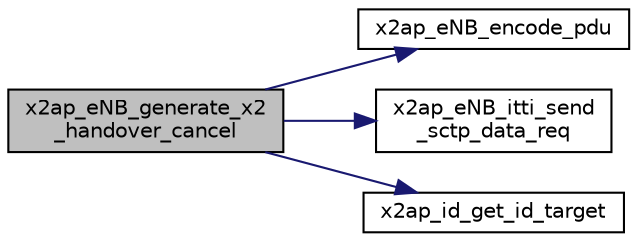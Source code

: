 digraph "x2ap_eNB_generate_x2_handover_cancel"
{
 // LATEX_PDF_SIZE
  edge [fontname="Helvetica",fontsize="10",labelfontname="Helvetica",labelfontsize="10"];
  node [fontname="Helvetica",fontsize="10",shape=record];
  rankdir="LR";
  Node1 [label="x2ap_eNB_generate_x2\l_handover_cancel",height=0.2,width=0.4,color="black", fillcolor="grey75", style="filled", fontcolor="black",tooltip=" "];
  Node1 -> Node2 [color="midnightblue",fontsize="10",style="solid",fontname="Helvetica"];
  Node2 [label="x2ap_eNB_encode_pdu",height=0.2,width=0.4,color="black", fillcolor="white", style="filled",URL="$x2ap__eNB__encoder_8c.html#a34074e4f64688708ee6742c0402cca01",tooltip=" "];
  Node1 -> Node3 [color="midnightblue",fontsize="10",style="solid",fontname="Helvetica"];
  Node3 [label="x2ap_eNB_itti_send\l_sctp_data_req",height=0.2,width=0.4,color="black", fillcolor="white", style="filled",URL="$x2ap__eNB__itti__messaging_8c.html#af47fa17d2a10b4e8bceaf3d7c23fb084",tooltip=" "];
  Node1 -> Node4 [color="midnightblue",fontsize="10",style="solid",fontname="Helvetica"];
  Node4 [label="x2ap_id_get_id_target",height=0.2,width=0.4,color="black", fillcolor="white", style="filled",URL="$x2ap__ids_8c.html#aefc3c5a6d13c7b15736d23814705e314",tooltip=" "];
}
